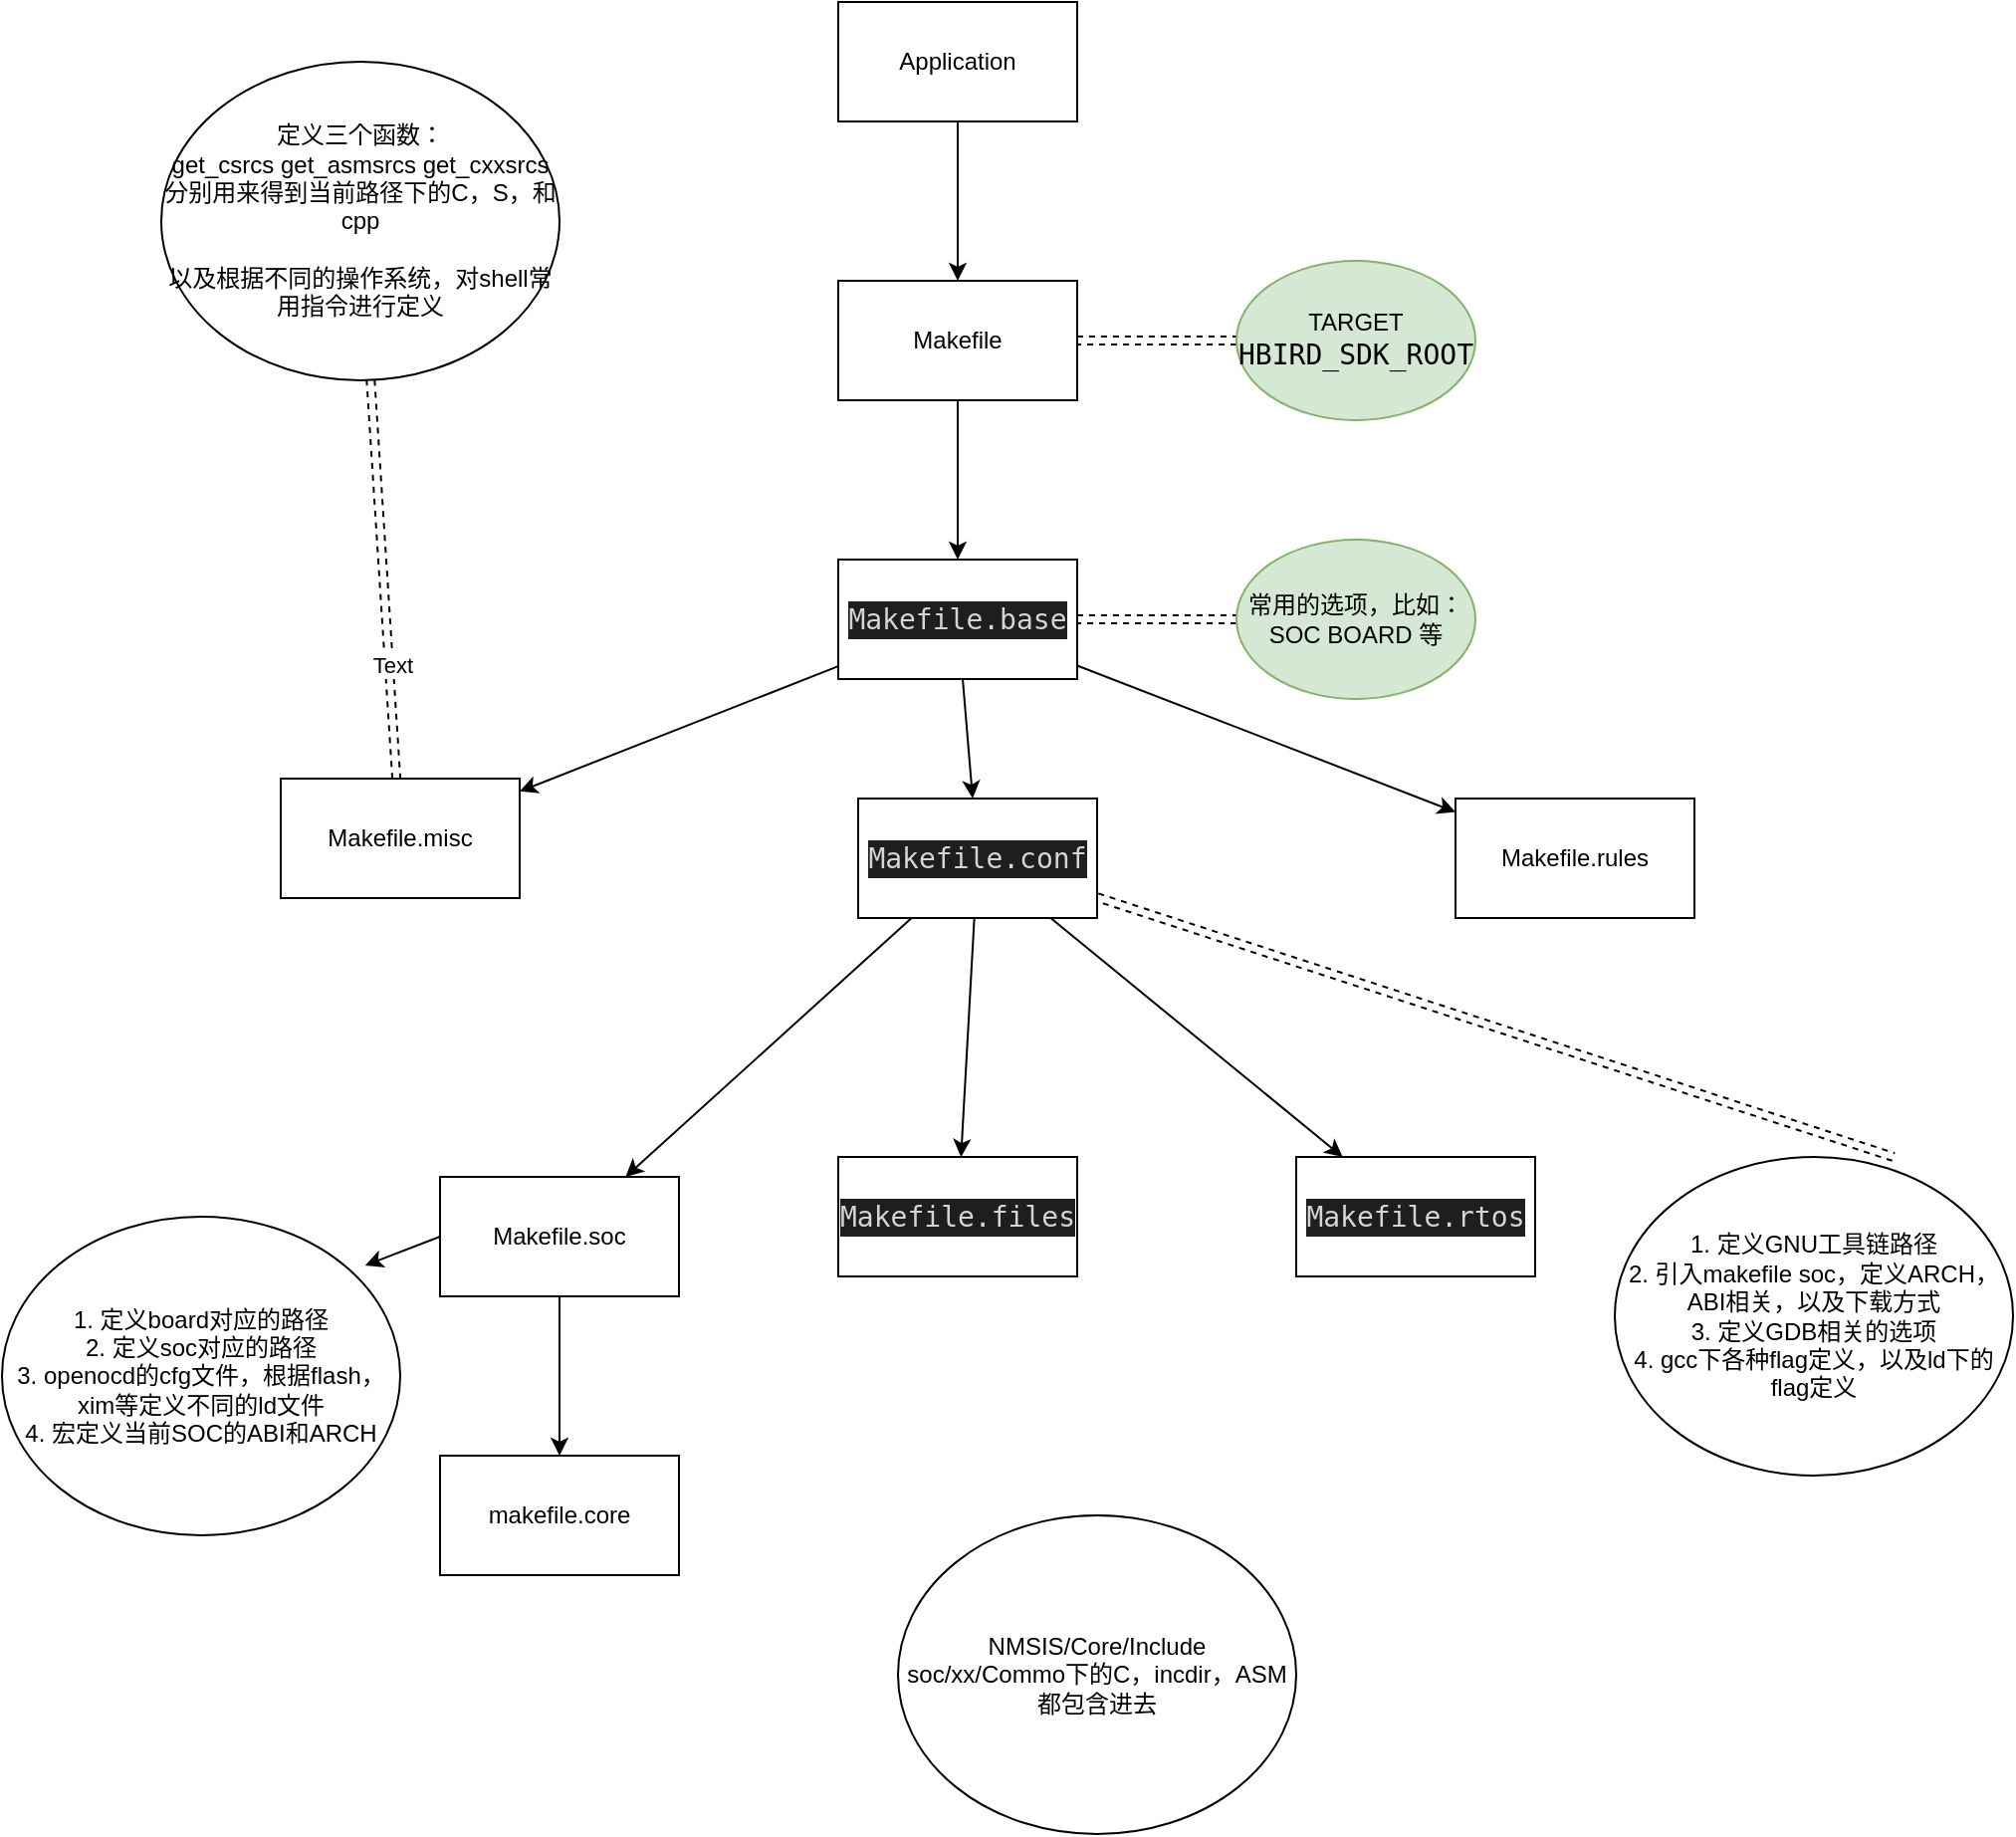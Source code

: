 <mxfile version="14.4.9" type="github">
  <diagram name="Page-1" id="822b0af5-4adb-64df-f703-e8dfc1f81529">
    <mxGraphModel dx="1059" dy="1087" grid="1" gridSize="10" guides="1" tooltips="1" connect="1" arrows="1" fold="1" page="1" pageScale="1" pageWidth="1100" pageHeight="850" background="#ffffff" math="0" shadow="0">
      <root>
        <mxCell id="0" />
        <mxCell id="1" parent="0" />
        <mxCell id="-n9zrWbUoktMPhDp2gM0-3" value="" style="edgeStyle=elbowEdgeStyle;rounded=0;orthogonalLoop=1;jettySize=auto;elbow=vertical;html=1;" edge="1" parent="1" source="-n9zrWbUoktMPhDp2gM0-1" target="-n9zrWbUoktMPhDp2gM0-2">
          <mxGeometry relative="1" as="geometry" />
        </mxCell>
        <mxCell id="-n9zrWbUoktMPhDp2gM0-1" value="Application" style="rounded=0;whiteSpace=wrap;html=1;" vertex="1" parent="1">
          <mxGeometry x="460" y="210" width="120" height="60" as="geometry" />
        </mxCell>
        <mxCell id="-n9zrWbUoktMPhDp2gM0-5" value="" style="orthogonalLoop=1;jettySize=auto;elbow=vertical;html=1;shape=link;dashed=1;" edge="1" parent="1" source="-n9zrWbUoktMPhDp2gM0-2" target="-n9zrWbUoktMPhDp2gM0-4">
          <mxGeometry relative="1" as="geometry" />
        </mxCell>
        <mxCell id="-n9zrWbUoktMPhDp2gM0-7" value="" style="edgeStyle=none;orthogonalLoop=1;jettySize=auto;html=1;" edge="1" parent="1" source="-n9zrWbUoktMPhDp2gM0-2" target="-n9zrWbUoktMPhDp2gM0-6">
          <mxGeometry relative="1" as="geometry" />
        </mxCell>
        <mxCell id="-n9zrWbUoktMPhDp2gM0-2" value="Makefile" style="rounded=0;whiteSpace=wrap;html=1;" vertex="1" parent="1">
          <mxGeometry x="460" y="350" width="120" height="60" as="geometry" />
        </mxCell>
        <mxCell id="-n9zrWbUoktMPhDp2gM0-4" value="TARGET&lt;br&gt;&lt;div style=&quot;font-family: &amp;#34;droid sans mono&amp;#34; , monospace , monospace , &amp;#34;droid sans fallback&amp;#34; ; font-size: 14px ; line-height: 19px&quot;&gt;HBIRD_SDK_ROOT&lt;/div&gt;" style="ellipse;whiteSpace=wrap;html=1;rounded=0;fillColor=#d5e8d4;strokeColor=#82b366;" vertex="1" parent="1">
          <mxGeometry x="660" y="340" width="120" height="80" as="geometry" />
        </mxCell>
        <mxCell id="-n9zrWbUoktMPhDp2gM0-9" value="" style="edgeStyle=none;shape=link;orthogonalLoop=1;jettySize=auto;html=1;dashed=1;" edge="1" parent="1" source="-n9zrWbUoktMPhDp2gM0-6" target="-n9zrWbUoktMPhDp2gM0-8">
          <mxGeometry relative="1" as="geometry" />
        </mxCell>
        <mxCell id="-n9zrWbUoktMPhDp2gM0-12" value="" style="edgeStyle=none;orthogonalLoop=1;jettySize=auto;html=1;" edge="1" parent="1" source="-n9zrWbUoktMPhDp2gM0-6" target="-n9zrWbUoktMPhDp2gM0-11">
          <mxGeometry relative="1" as="geometry" />
        </mxCell>
        <mxCell id="-n9zrWbUoktMPhDp2gM0-14" value="" style="edgeStyle=none;orthogonalLoop=1;jettySize=auto;html=1;" edge="1" parent="1" source="-n9zrWbUoktMPhDp2gM0-6" target="-n9zrWbUoktMPhDp2gM0-13">
          <mxGeometry relative="1" as="geometry" />
        </mxCell>
        <mxCell id="-n9zrWbUoktMPhDp2gM0-16" value="" style="edgeStyle=none;orthogonalLoop=1;jettySize=auto;html=1;" edge="1" parent="1" source="-n9zrWbUoktMPhDp2gM0-6" target="-n9zrWbUoktMPhDp2gM0-15">
          <mxGeometry relative="1" as="geometry" />
        </mxCell>
        <mxCell id="-n9zrWbUoktMPhDp2gM0-6" value="&lt;div style=&quot;color: rgb(212 , 212 , 212) ; background-color: rgb(30 , 30 , 30) ; font-family: &amp;#34;droid sans mono&amp;#34; , monospace , monospace , &amp;#34;droid sans fallback&amp;#34; ; font-size: 14px ; line-height: 19px&quot;&gt;Makefile.base&lt;/div&gt;" style="rounded=0;whiteSpace=wrap;html=1;" vertex="1" parent="1">
          <mxGeometry x="460" y="490" width="120" height="60" as="geometry" />
        </mxCell>
        <mxCell id="-n9zrWbUoktMPhDp2gM0-8" value="常用的选项，比如：&lt;br&gt;SOC BOARD 等" style="ellipse;whiteSpace=wrap;html=1;rounded=0;fillColor=#d5e8d4;strokeColor=#82b366;" vertex="1" parent="1">
          <mxGeometry x="660" y="480" width="120" height="80" as="geometry" />
        </mxCell>
        <mxCell id="-n9zrWbUoktMPhDp2gM0-18" value="" style="edgeStyle=none;orthogonalLoop=1;jettySize=auto;html=1;shape=link;dashed=1;" edge="1" parent="1" source="-n9zrWbUoktMPhDp2gM0-11" target="-n9zrWbUoktMPhDp2gM0-17">
          <mxGeometry relative="1" as="geometry" />
        </mxCell>
        <mxCell id="-n9zrWbUoktMPhDp2gM0-19" value="Text" style="edgeLabel;html=1;align=center;verticalAlign=middle;resizable=0;points=[];" vertex="1" connectable="0" parent="-n9zrWbUoktMPhDp2gM0-18">
          <mxGeometry x="-0.433" y="-1" relative="1" as="geometry">
            <mxPoint as="offset" />
          </mxGeometry>
        </mxCell>
        <mxCell id="-n9zrWbUoktMPhDp2gM0-11" value="Makefile.misc" style="whiteSpace=wrap;html=1;rounded=0;" vertex="1" parent="1">
          <mxGeometry x="180" y="600" width="120" height="60" as="geometry" />
        </mxCell>
        <mxCell id="-n9zrWbUoktMPhDp2gM0-22" value="" style="edgeStyle=none;orthogonalLoop=1;jettySize=auto;html=1;" edge="1" parent="1" source="-n9zrWbUoktMPhDp2gM0-13" target="-n9zrWbUoktMPhDp2gM0-21">
          <mxGeometry relative="1" as="geometry" />
        </mxCell>
        <mxCell id="-n9zrWbUoktMPhDp2gM0-24" value="" style="edgeStyle=none;orthogonalLoop=1;jettySize=auto;html=1;" edge="1" parent="1" source="-n9zrWbUoktMPhDp2gM0-13" target="-n9zrWbUoktMPhDp2gM0-23">
          <mxGeometry relative="1" as="geometry" />
        </mxCell>
        <mxCell id="-n9zrWbUoktMPhDp2gM0-28" value="" style="edgeStyle=none;orthogonalLoop=1;jettySize=auto;html=1;" edge="1" parent="1" source="-n9zrWbUoktMPhDp2gM0-13" target="-n9zrWbUoktMPhDp2gM0-27">
          <mxGeometry relative="1" as="geometry" />
        </mxCell>
        <mxCell id="-n9zrWbUoktMPhDp2gM0-38" style="edgeStyle=none;orthogonalLoop=1;jettySize=auto;html=1;entryX=0.7;entryY=0;entryDx=0;entryDy=0;entryPerimeter=0;dashed=1;shape=link;" edge="1" parent="1" source="-n9zrWbUoktMPhDp2gM0-13" target="-n9zrWbUoktMPhDp2gM0-20">
          <mxGeometry relative="1" as="geometry" />
        </mxCell>
        <mxCell id="-n9zrWbUoktMPhDp2gM0-13" value="&lt;div style=&quot;color: rgb(212 , 212 , 212) ; background-color: rgb(30 , 30 , 30) ; font-family: &amp;#34;droid sans mono&amp;#34; , monospace , monospace , &amp;#34;droid sans fallback&amp;#34; ; font-size: 14px ; line-height: 19px&quot;&gt;Makefile.conf&lt;/div&gt;" style="rounded=0;whiteSpace=wrap;html=1;" vertex="1" parent="1">
          <mxGeometry x="470" y="610" width="120" height="60" as="geometry" />
        </mxCell>
        <mxCell id="-n9zrWbUoktMPhDp2gM0-15" value="Makefile.rules" style="whiteSpace=wrap;html=1;rounded=0;" vertex="1" parent="1">
          <mxGeometry x="770" y="610" width="120" height="60" as="geometry" />
        </mxCell>
        <mxCell id="-n9zrWbUoktMPhDp2gM0-17" value="定义三个函数：&lt;br&gt;get_csrcs&amp;nbsp;get_asmsrcs&amp;nbsp;get_cxxsrcs&lt;br&gt;分别用来得到当前路径下的C，S，和cpp&lt;br&gt;&lt;br&gt;以及根据不同的操作系统，对shell常用指令进行定义" style="ellipse;whiteSpace=wrap;html=1;rounded=0;" vertex="1" parent="1">
          <mxGeometry x="120" y="240" width="200" height="160" as="geometry" />
        </mxCell>
        <mxCell id="-n9zrWbUoktMPhDp2gM0-20" value="1. 定义GNU工具链路径&lt;br&gt;2. 引入makefile soc，定义ARCH，ABI相关，以及下载方式&lt;br&gt;3. 定义GDB相关的选项&lt;br&gt;4. gcc下各种flag定义，以及ld下的flag定义" style="ellipse;whiteSpace=wrap;html=1;rounded=0;" vertex="1" parent="1">
          <mxGeometry x="850" y="790" width="200" height="160" as="geometry" />
        </mxCell>
        <mxCell id="-n9zrWbUoktMPhDp2gM0-36" value="" style="edgeStyle=none;orthogonalLoop=1;jettySize=auto;html=1;" edge="1" parent="1" source="-n9zrWbUoktMPhDp2gM0-21" target="-n9zrWbUoktMPhDp2gM0-35">
          <mxGeometry relative="1" as="geometry" />
        </mxCell>
        <mxCell id="-n9zrWbUoktMPhDp2gM0-37" style="edgeStyle=none;orthogonalLoop=1;jettySize=auto;html=1;exitX=0;exitY=0.5;exitDx=0;exitDy=0;entryX=0.912;entryY=0.153;entryDx=0;entryDy=0;entryPerimeter=0;" edge="1" parent="1" source="-n9zrWbUoktMPhDp2gM0-21" target="-n9zrWbUoktMPhDp2gM0-31">
          <mxGeometry relative="1" as="geometry" />
        </mxCell>
        <mxCell id="-n9zrWbUoktMPhDp2gM0-21" value="Makefile.soc&lt;br&gt;" style="whiteSpace=wrap;html=1;rounded=0;" vertex="1" parent="1">
          <mxGeometry x="260" y="800" width="120" height="60" as="geometry" />
        </mxCell>
        <mxCell id="-n9zrWbUoktMPhDp2gM0-23" value="&lt;div style=&quot;color: rgb(212 , 212 , 212) ; background-color: rgb(30 , 30 , 30) ; font-family: &amp;#34;droid sans mono&amp;#34; , monospace , monospace , &amp;#34;droid sans fallback&amp;#34; ; font-size: 14px ; line-height: 19px&quot;&gt;Makefile.rtos&lt;/div&gt;" style="whiteSpace=wrap;html=1;rounded=0;" vertex="1" parent="1">
          <mxGeometry x="690" y="790" width="120" height="60" as="geometry" />
        </mxCell>
        <mxCell id="-n9zrWbUoktMPhDp2gM0-27" value="&lt;div style=&quot;color: rgb(212 , 212 , 212) ; background-color: rgb(30 , 30 , 30) ; font-family: &amp;#34;droid sans mono&amp;#34; , monospace , monospace , &amp;#34;droid sans fallback&amp;#34; ; font-size: 14px ; line-height: 19px&quot;&gt;Makefile.files&lt;/div&gt;" style="whiteSpace=wrap;html=1;rounded=0;" vertex="1" parent="1">
          <mxGeometry x="460" y="790" width="120" height="60" as="geometry" />
        </mxCell>
        <mxCell id="-n9zrWbUoktMPhDp2gM0-31" value="1. 定义board对应的路径&lt;br&gt;2. 定义soc对应的路径&lt;br&gt;3. openocd的cfg文件，根据flash，xim等定义不同的ld文件&lt;br&gt;4. 宏定义当前SOC的ABI和ARCH" style="ellipse;whiteSpace=wrap;html=1;rounded=0;" vertex="1" parent="1">
          <mxGeometry x="40" y="820" width="200" height="160" as="geometry" />
        </mxCell>
        <mxCell id="-n9zrWbUoktMPhDp2gM0-35" value="makefile.core" style="whiteSpace=wrap;html=1;rounded=0;" vertex="1" parent="1">
          <mxGeometry x="260" y="940" width="120" height="60" as="geometry" />
        </mxCell>
        <mxCell id="-n9zrWbUoktMPhDp2gM0-39" value="NMSIS/Core/Include&lt;br&gt;soc/xx/Commo下的C，incdir，ASM都包含进去" style="ellipse;whiteSpace=wrap;html=1;rounded=0;" vertex="1" parent="1">
          <mxGeometry x="490" y="970" width="200" height="160" as="geometry" />
        </mxCell>
      </root>
    </mxGraphModel>
  </diagram>
</mxfile>
